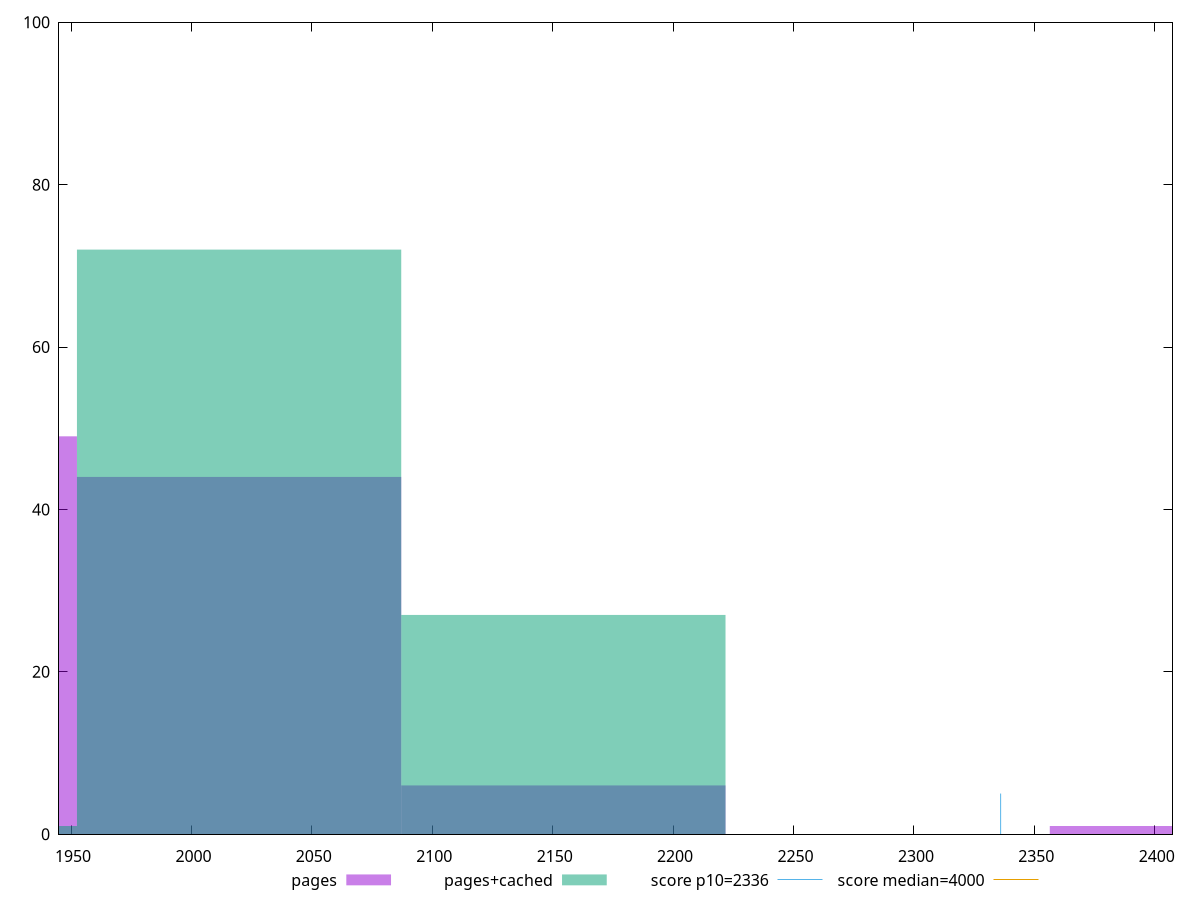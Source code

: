 reset

$pages <<EOF
2423.7367370689685 1
2019.7806142241407 44
1885.1285732758645 49
2154.4326551724166 6
EOF

$pagesCached <<EOF
1885.1285732758645 1
2019.7806142241407 72
2154.4326551724166 27
EOF

set key outside below
set boxwidth 134.65204094827604
set xrange [1945.0035000000003:2407.3655]
set yrange [0:100]
set style fill transparent solid 0.5 noborder

set parametric
set terminal svg size 640, 500 enhanced background rgb 'white'
set output "report_00007_2020-12-11T15:55:29.892Z/first-contentful-paint/comparison/histogram/1_vs_2.svg"

plot $pages title "pages" with boxes, \
     $pagesCached title "pages+cached" with boxes, \
     2336,t title "score p10=2336", \
     4000,t title "score median=4000"

reset
